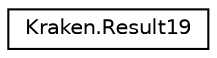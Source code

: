 digraph "Graphical Class Hierarchy"
{
 // LATEX_PDF_SIZE
  edge [fontname="Helvetica",fontsize="10",labelfontname="Helvetica",labelfontsize="10"];
  node [fontname="Helvetica",fontsize="10",shape=record];
  rankdir="LR";
  Node0 [label="Kraken.Result19",height=0.2,width=0.4,color="black", fillcolor="white", style="filled",URL="$class_kraken_1_1_result19.html",tooltip=" "];
}
